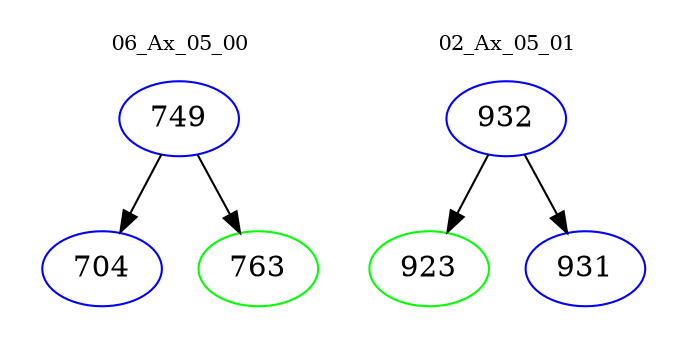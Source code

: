 digraph{
subgraph cluster_0 {
color = white
label = "06_Ax_05_00";
fontsize=10;
T0_749 [label="749", color="blue"]
T0_749 -> T0_704 [color="black"]
T0_704 [label="704", color="blue"]
T0_749 -> T0_763 [color="black"]
T0_763 [label="763", color="green"]
}
subgraph cluster_1 {
color = white
label = "02_Ax_05_01";
fontsize=10;
T1_932 [label="932", color="blue"]
T1_932 -> T1_923 [color="black"]
T1_923 [label="923", color="green"]
T1_932 -> T1_931 [color="black"]
T1_931 [label="931", color="blue"]
}
}
